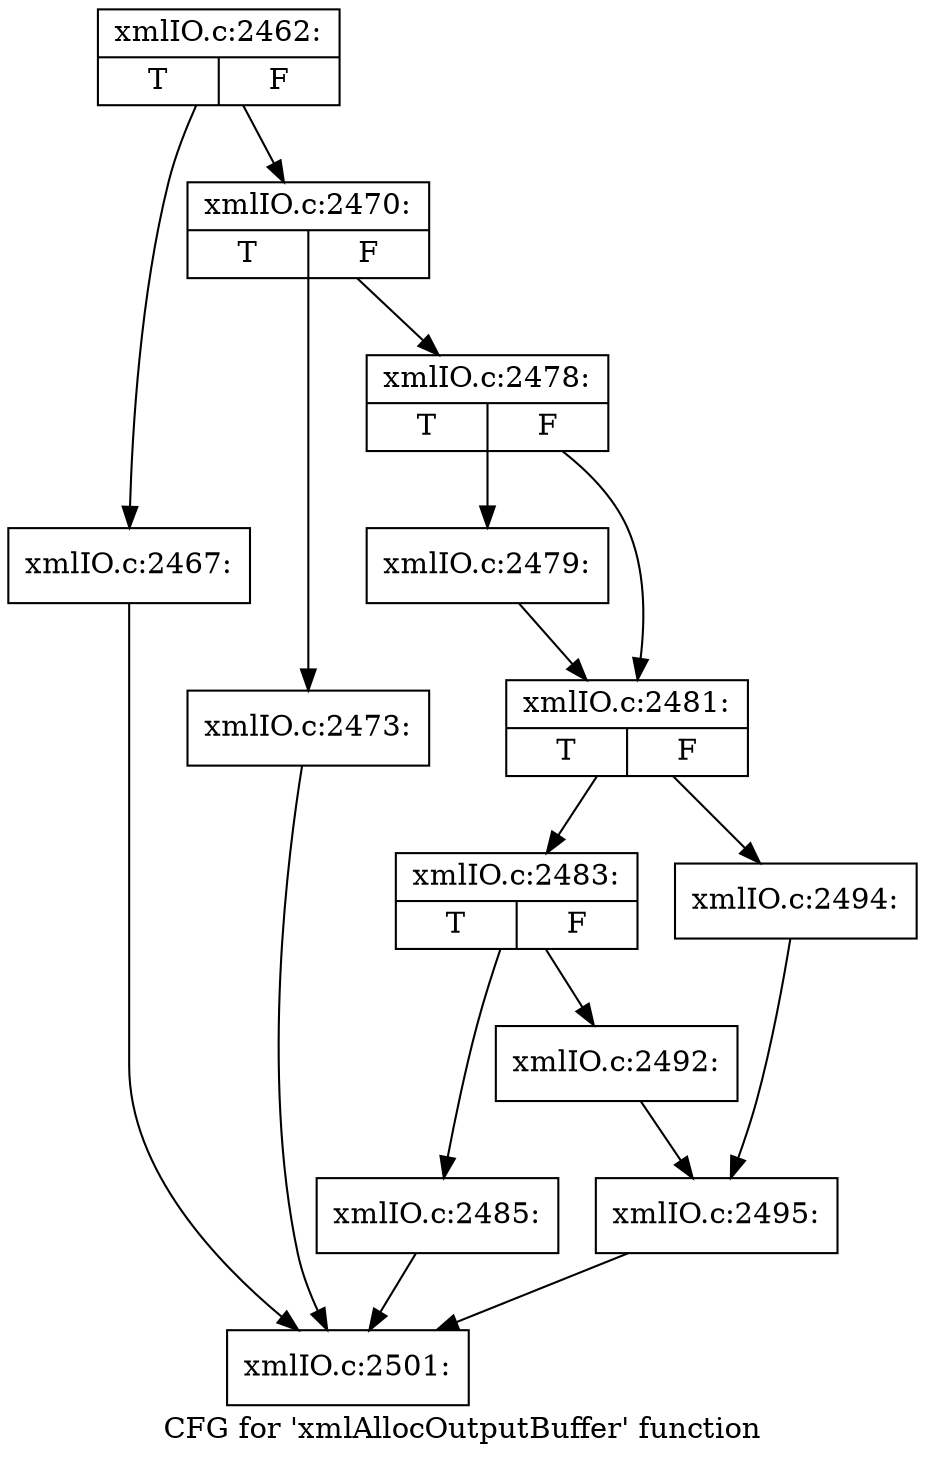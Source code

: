 digraph "CFG for 'xmlAllocOutputBuffer' function" {
	label="CFG for 'xmlAllocOutputBuffer' function";

	Node0x5275c10 [shape=record,label="{xmlIO.c:2462:|{<s0>T|<s1>F}}"];
	Node0x5275c10 -> Node0x527e240;
	Node0x5275c10 -> Node0x527e290;
	Node0x527e240 [shape=record,label="{xmlIO.c:2467:}"];
	Node0x527e240 -> Node0x5277a80;
	Node0x527e290 [shape=record,label="{xmlIO.c:2470:|{<s0>T|<s1>F}}"];
	Node0x527e290 -> Node0x527f4c0;
	Node0x527e290 -> Node0x527f860;
	Node0x527f4c0 [shape=record,label="{xmlIO.c:2473:}"];
	Node0x527f4c0 -> Node0x5277a80;
	Node0x527f860 [shape=record,label="{xmlIO.c:2478:|{<s0>T|<s1>F}}"];
	Node0x527f860 -> Node0x527f250;
	Node0x527f860 -> Node0x527f2a0;
	Node0x527f250 [shape=record,label="{xmlIO.c:2479:}"];
	Node0x527f250 -> Node0x527f2a0;
	Node0x527f2a0 [shape=record,label="{xmlIO.c:2481:|{<s0>T|<s1>F}}"];
	Node0x527f2a0 -> Node0x520bb50;
	Node0x527f2a0 -> Node0x520c510;
	Node0x520bb50 [shape=record,label="{xmlIO.c:2483:|{<s0>T|<s1>F}}"];
	Node0x520bb50 -> Node0x520ca30;
	Node0x520bb50 -> Node0x520ca80;
	Node0x520ca30 [shape=record,label="{xmlIO.c:2485:}"];
	Node0x520ca30 -> Node0x5277a80;
	Node0x520ca80 [shape=record,label="{xmlIO.c:2492:}"];
	Node0x520ca80 -> Node0x520be80;
	Node0x520c510 [shape=record,label="{xmlIO.c:2494:}"];
	Node0x520c510 -> Node0x520be80;
	Node0x520be80 [shape=record,label="{xmlIO.c:2495:}"];
	Node0x520be80 -> Node0x5277a80;
	Node0x5277a80 [shape=record,label="{xmlIO.c:2501:}"];
}
